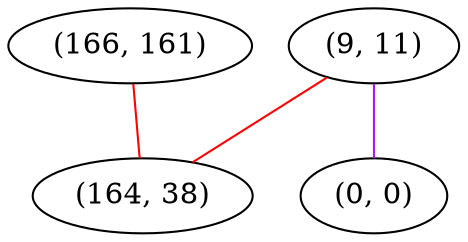 graph "" {
"(166, 161)";
"(9, 11)";
"(164, 38)";
"(0, 0)";
"(166, 161)" -- "(164, 38)"  [color=red, key=0, weight=1];
"(9, 11)" -- "(0, 0)"  [color=purple, key=0, weight=4];
"(9, 11)" -- "(164, 38)"  [color=red, key=0, weight=1];
}
